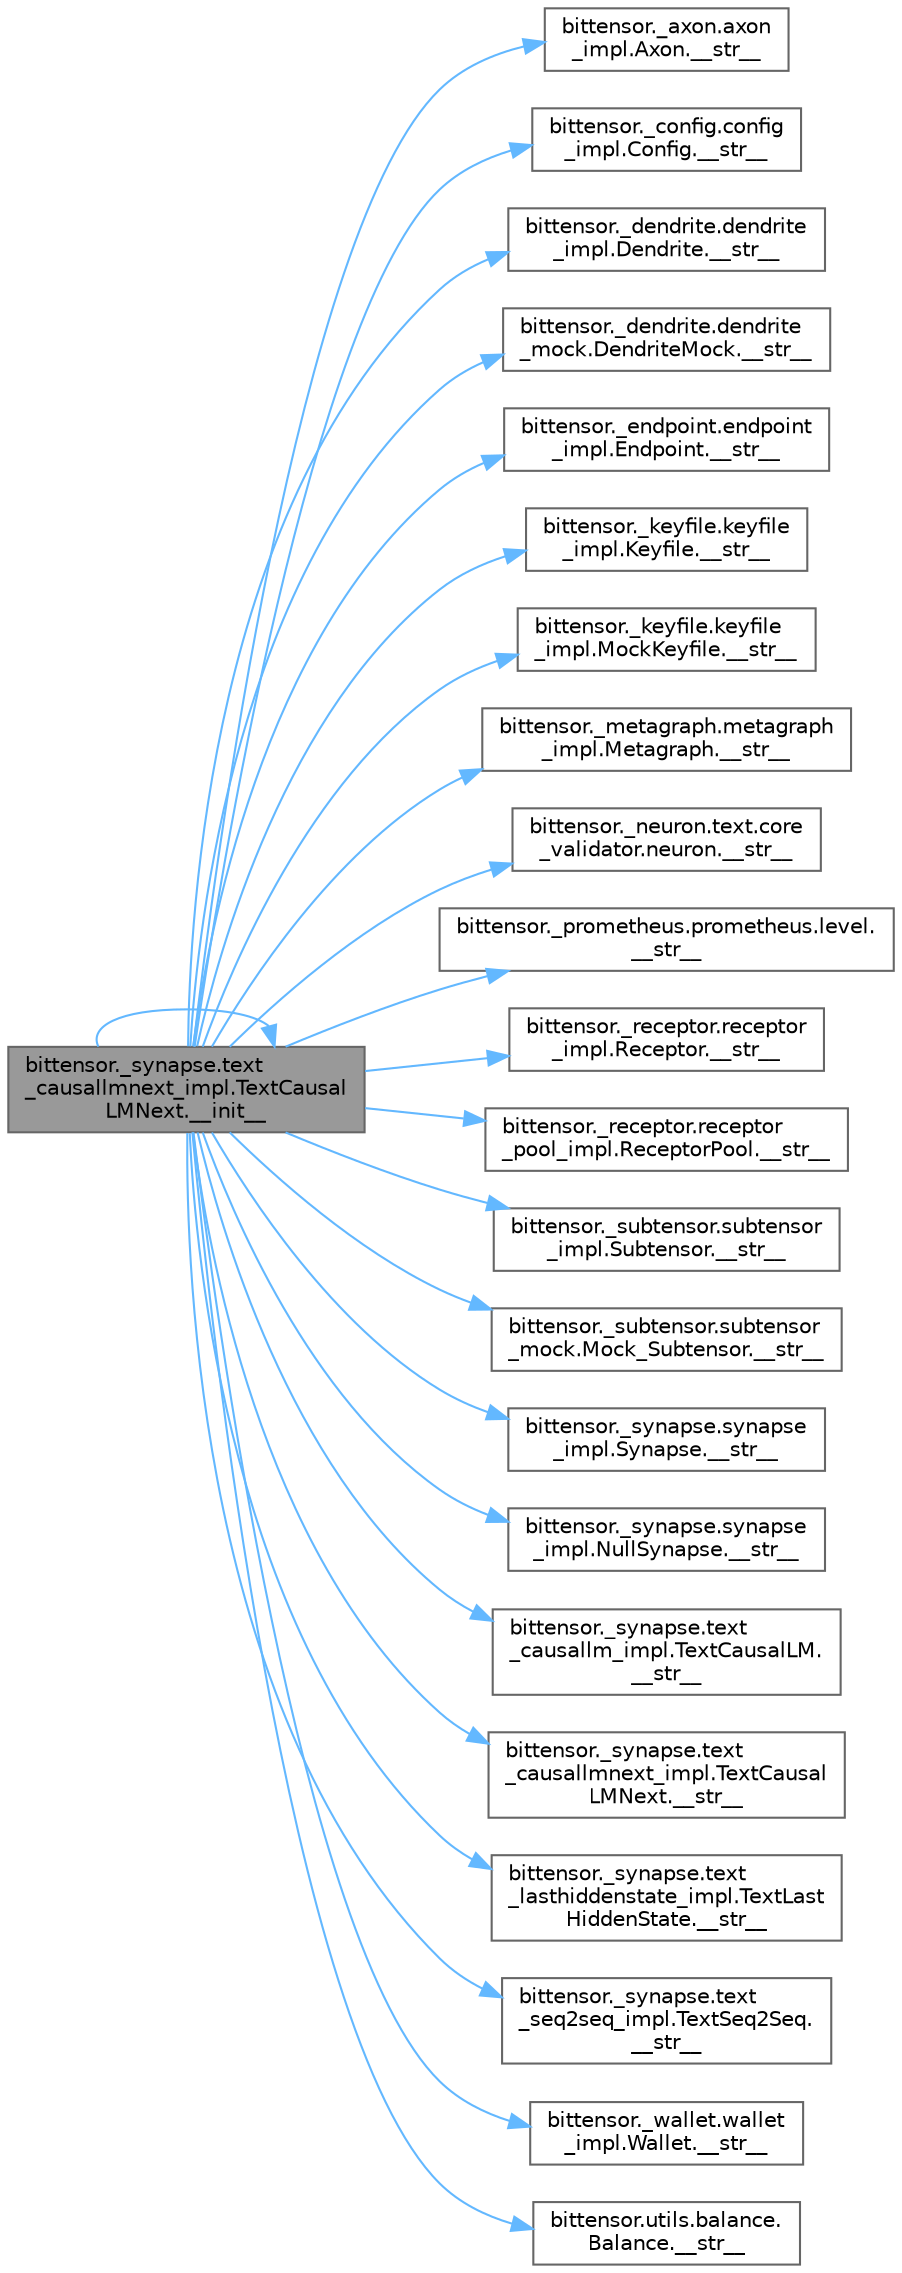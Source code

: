 digraph "bittensor._synapse.text_causallmnext_impl.TextCausalLMNext.__init__"
{
 // LATEX_PDF_SIZE
  bgcolor="transparent";
  edge [fontname=Helvetica,fontsize=10,labelfontname=Helvetica,labelfontsize=10];
  node [fontname=Helvetica,fontsize=10,shape=box,height=0.2,width=0.4];
  rankdir="LR";
  Node1 [label="bittensor._synapse.text\l_causallmnext_impl.TextCausal\lLMNext.__init__",height=0.2,width=0.4,color="gray40", fillcolor="grey60", style="filled", fontcolor="black",tooltip=" "];
  Node1 -> Node1 [color="steelblue1",style="solid"];
  Node1 -> Node2 [color="steelblue1",style="solid"];
  Node2 [label="bittensor._axon.axon\l_impl.Axon.__str__",height=0.2,width=0.4,color="grey40", fillcolor="white", style="filled",URL="$classbittensor_1_1__axon_1_1axon__impl_1_1_axon.html#a7488fa71cd70daf3e8bec2d1a5b6a4de",tooltip=" "];
  Node1 -> Node3 [color="steelblue1",style="solid"];
  Node3 [label="bittensor._config.config\l_impl.Config.__str__",height=0.2,width=0.4,color="grey40", fillcolor="white", style="filled",URL="$classbittensor_1_1__config_1_1config__impl_1_1_config.html#a3f19213a28f44fd98df5a1e91ccf3bb9",tooltip=" "];
  Node1 -> Node4 [color="steelblue1",style="solid"];
  Node4 [label="bittensor._dendrite.dendrite\l_impl.Dendrite.__str__",height=0.2,width=0.4,color="grey40", fillcolor="white", style="filled",URL="$classbittensor_1_1__dendrite_1_1dendrite__impl_1_1_dendrite.html#a6ad20828b96711b3b05cb5448da88066",tooltip=" "];
  Node1 -> Node5 [color="steelblue1",style="solid"];
  Node5 [label="bittensor._dendrite.dendrite\l_mock.DendriteMock.__str__",height=0.2,width=0.4,color="grey40", fillcolor="white", style="filled",URL="$classbittensor_1_1__dendrite_1_1dendrite__mock_1_1_dendrite_mock.html#ae632c778cd7e16859863ceeb57b1b96f",tooltip=" "];
  Node1 -> Node6 [color="steelblue1",style="solid"];
  Node6 [label="bittensor._endpoint.endpoint\l_impl.Endpoint.__str__",height=0.2,width=0.4,color="grey40", fillcolor="white", style="filled",URL="$classbittensor_1_1__endpoint_1_1endpoint__impl_1_1_endpoint.html#a6d4f0f44ad4613f5ebe383fcdad6f7ab",tooltip=" "];
  Node1 -> Node7 [color="steelblue1",style="solid"];
  Node7 [label="bittensor._keyfile.keyfile\l_impl.Keyfile.__str__",height=0.2,width=0.4,color="grey40", fillcolor="white", style="filled",URL="$classbittensor_1_1__keyfile_1_1keyfile__impl_1_1_keyfile.html#ace444327efe72b0c732ecdc78e4a217a",tooltip=" "];
  Node1 -> Node8 [color="steelblue1",style="solid"];
  Node8 [label="bittensor._keyfile.keyfile\l_impl.MockKeyfile.__str__",height=0.2,width=0.4,color="grey40", fillcolor="white", style="filled",URL="$classbittensor_1_1__keyfile_1_1keyfile__impl_1_1_mock_keyfile.html#aeff5e38361e63c4e4d946a1badc1e784",tooltip=" "];
  Node1 -> Node9 [color="steelblue1",style="solid"];
  Node9 [label="bittensor._metagraph.metagraph\l_impl.Metagraph.__str__",height=0.2,width=0.4,color="grey40", fillcolor="white", style="filled",URL="$classbittensor_1_1__metagraph_1_1metagraph__impl_1_1_metagraph.html#aa623e93cc30d6671ec184fd16355769c",tooltip=" "];
  Node1 -> Node10 [color="steelblue1",style="solid"];
  Node10 [label="bittensor._neuron.text.core\l_validator.neuron.__str__",height=0.2,width=0.4,color="grey40", fillcolor="white", style="filled",URL="$classbittensor_1_1__neuron_1_1text_1_1core__validator_1_1neuron.html#a17e0fb99f542fc534cab68b70d97b8b3",tooltip=" "];
  Node1 -> Node11 [color="steelblue1",style="solid"];
  Node11 [label="bittensor._prometheus.prometheus.level.\l__str__",height=0.2,width=0.4,color="grey40", fillcolor="white", style="filled",URL="$classbittensor_1_1__prometheus_1_1prometheus_1_1level.html#abcc2e6ad6b05ab97603b5546a8071c0a",tooltip=" "];
  Node1 -> Node12 [color="steelblue1",style="solid"];
  Node12 [label="bittensor._receptor.receptor\l_impl.Receptor.__str__",height=0.2,width=0.4,color="grey40", fillcolor="white", style="filled",URL="$classbittensor_1_1__receptor_1_1receptor__impl_1_1_receptor.html#a0731b3faac02c7495d5e1eeee63efc9e",tooltip=" "];
  Node1 -> Node13 [color="steelblue1",style="solid"];
  Node13 [label="bittensor._receptor.receptor\l_pool_impl.ReceptorPool.__str__",height=0.2,width=0.4,color="grey40", fillcolor="white", style="filled",URL="$classbittensor_1_1__receptor_1_1receptor__pool__impl_1_1_receptor_pool.html#a209eb1a361508e0c246daacb77d4ccec",tooltip=" "];
  Node1 -> Node14 [color="steelblue1",style="solid"];
  Node14 [label="bittensor._subtensor.subtensor\l_impl.Subtensor.__str__",height=0.2,width=0.4,color="grey40", fillcolor="white", style="filled",URL="$classbittensor_1_1__subtensor_1_1subtensor__impl_1_1_subtensor.html#aea17846b5579f836c0659a24eaf4b903",tooltip=" "];
  Node1 -> Node15 [color="steelblue1",style="solid"];
  Node15 [label="bittensor._subtensor.subtensor\l_mock.Mock_Subtensor.__str__",height=0.2,width=0.4,color="grey40", fillcolor="white", style="filled",URL="$classbittensor_1_1__subtensor_1_1subtensor__mock_1_1_mock___subtensor.html#a745ebb545639b3f8bc40defc77b37df3",tooltip=" "];
  Node1 -> Node16 [color="steelblue1",style="solid"];
  Node16 [label="bittensor._synapse.synapse\l_impl.Synapse.__str__",height=0.2,width=0.4,color="grey40", fillcolor="white", style="filled",URL="$classbittensor_1_1__synapse_1_1synapse__impl_1_1_synapse.html#a49b7378ad62c7b9dd4aae80f81703234",tooltip=" "];
  Node1 -> Node17 [color="steelblue1",style="solid"];
  Node17 [label="bittensor._synapse.synapse\l_impl.NullSynapse.__str__",height=0.2,width=0.4,color="grey40", fillcolor="white", style="filled",URL="$classbittensor_1_1__synapse_1_1synapse__impl_1_1_null_synapse.html#a56ca7ee1a14fa1eb4a1c47de51a3c951",tooltip=" "];
  Node1 -> Node18 [color="steelblue1",style="solid"];
  Node18 [label="bittensor._synapse.text\l_causallm_impl.TextCausalLM.\l__str__",height=0.2,width=0.4,color="grey40", fillcolor="white", style="filled",URL="$classbittensor_1_1__synapse_1_1text__causallm__impl_1_1_text_causal_l_m.html#ae25e8a3b0a2ce16819f68e7e79d5b16a",tooltip=" "];
  Node1 -> Node19 [color="steelblue1",style="solid"];
  Node19 [label="bittensor._synapse.text\l_causallmnext_impl.TextCausal\lLMNext.__str__",height=0.2,width=0.4,color="grey40", fillcolor="white", style="filled",URL="$classbittensor_1_1__synapse_1_1text__causallmnext__impl_1_1_text_causal_l_m_next.html#ab738a828349de66bcd0c43c96220d901",tooltip=" "];
  Node1 -> Node20 [color="steelblue1",style="solid"];
  Node20 [label="bittensor._synapse.text\l_lasthiddenstate_impl.TextLast\lHiddenState.__str__",height=0.2,width=0.4,color="grey40", fillcolor="white", style="filled",URL="$classbittensor_1_1__synapse_1_1text__lasthiddenstate__impl_1_1_text_last_hidden_state.html#afd3b64b58494957d06c3f66ada5a8791",tooltip=" "];
  Node1 -> Node21 [color="steelblue1",style="solid"];
  Node21 [label="bittensor._synapse.text\l_seq2seq_impl.TextSeq2Seq.\l__str__",height=0.2,width=0.4,color="grey40", fillcolor="white", style="filled",URL="$classbittensor_1_1__synapse_1_1text__seq2seq__impl_1_1_text_seq2_seq.html#afa18f97dd2947194eb1235237d748640",tooltip=" "];
  Node1 -> Node22 [color="steelblue1",style="solid"];
  Node22 [label="bittensor._wallet.wallet\l_impl.Wallet.__str__",height=0.2,width=0.4,color="grey40", fillcolor="white", style="filled",URL="$classbittensor_1_1__wallet_1_1wallet__impl_1_1_wallet.html#a60e833bb4df632fb7a15fa7d09c3eb0e",tooltip=" "];
  Node1 -> Node23 [color="steelblue1",style="solid"];
  Node23 [label="bittensor.utils.balance.\lBalance.__str__",height=0.2,width=0.4,color="grey40", fillcolor="white", style="filled",URL="$classbittensor_1_1utils_1_1balance_1_1_balance.html#a5a15b65858d6632ed4fbb6500fc4bcd5",tooltip=" "];
}
